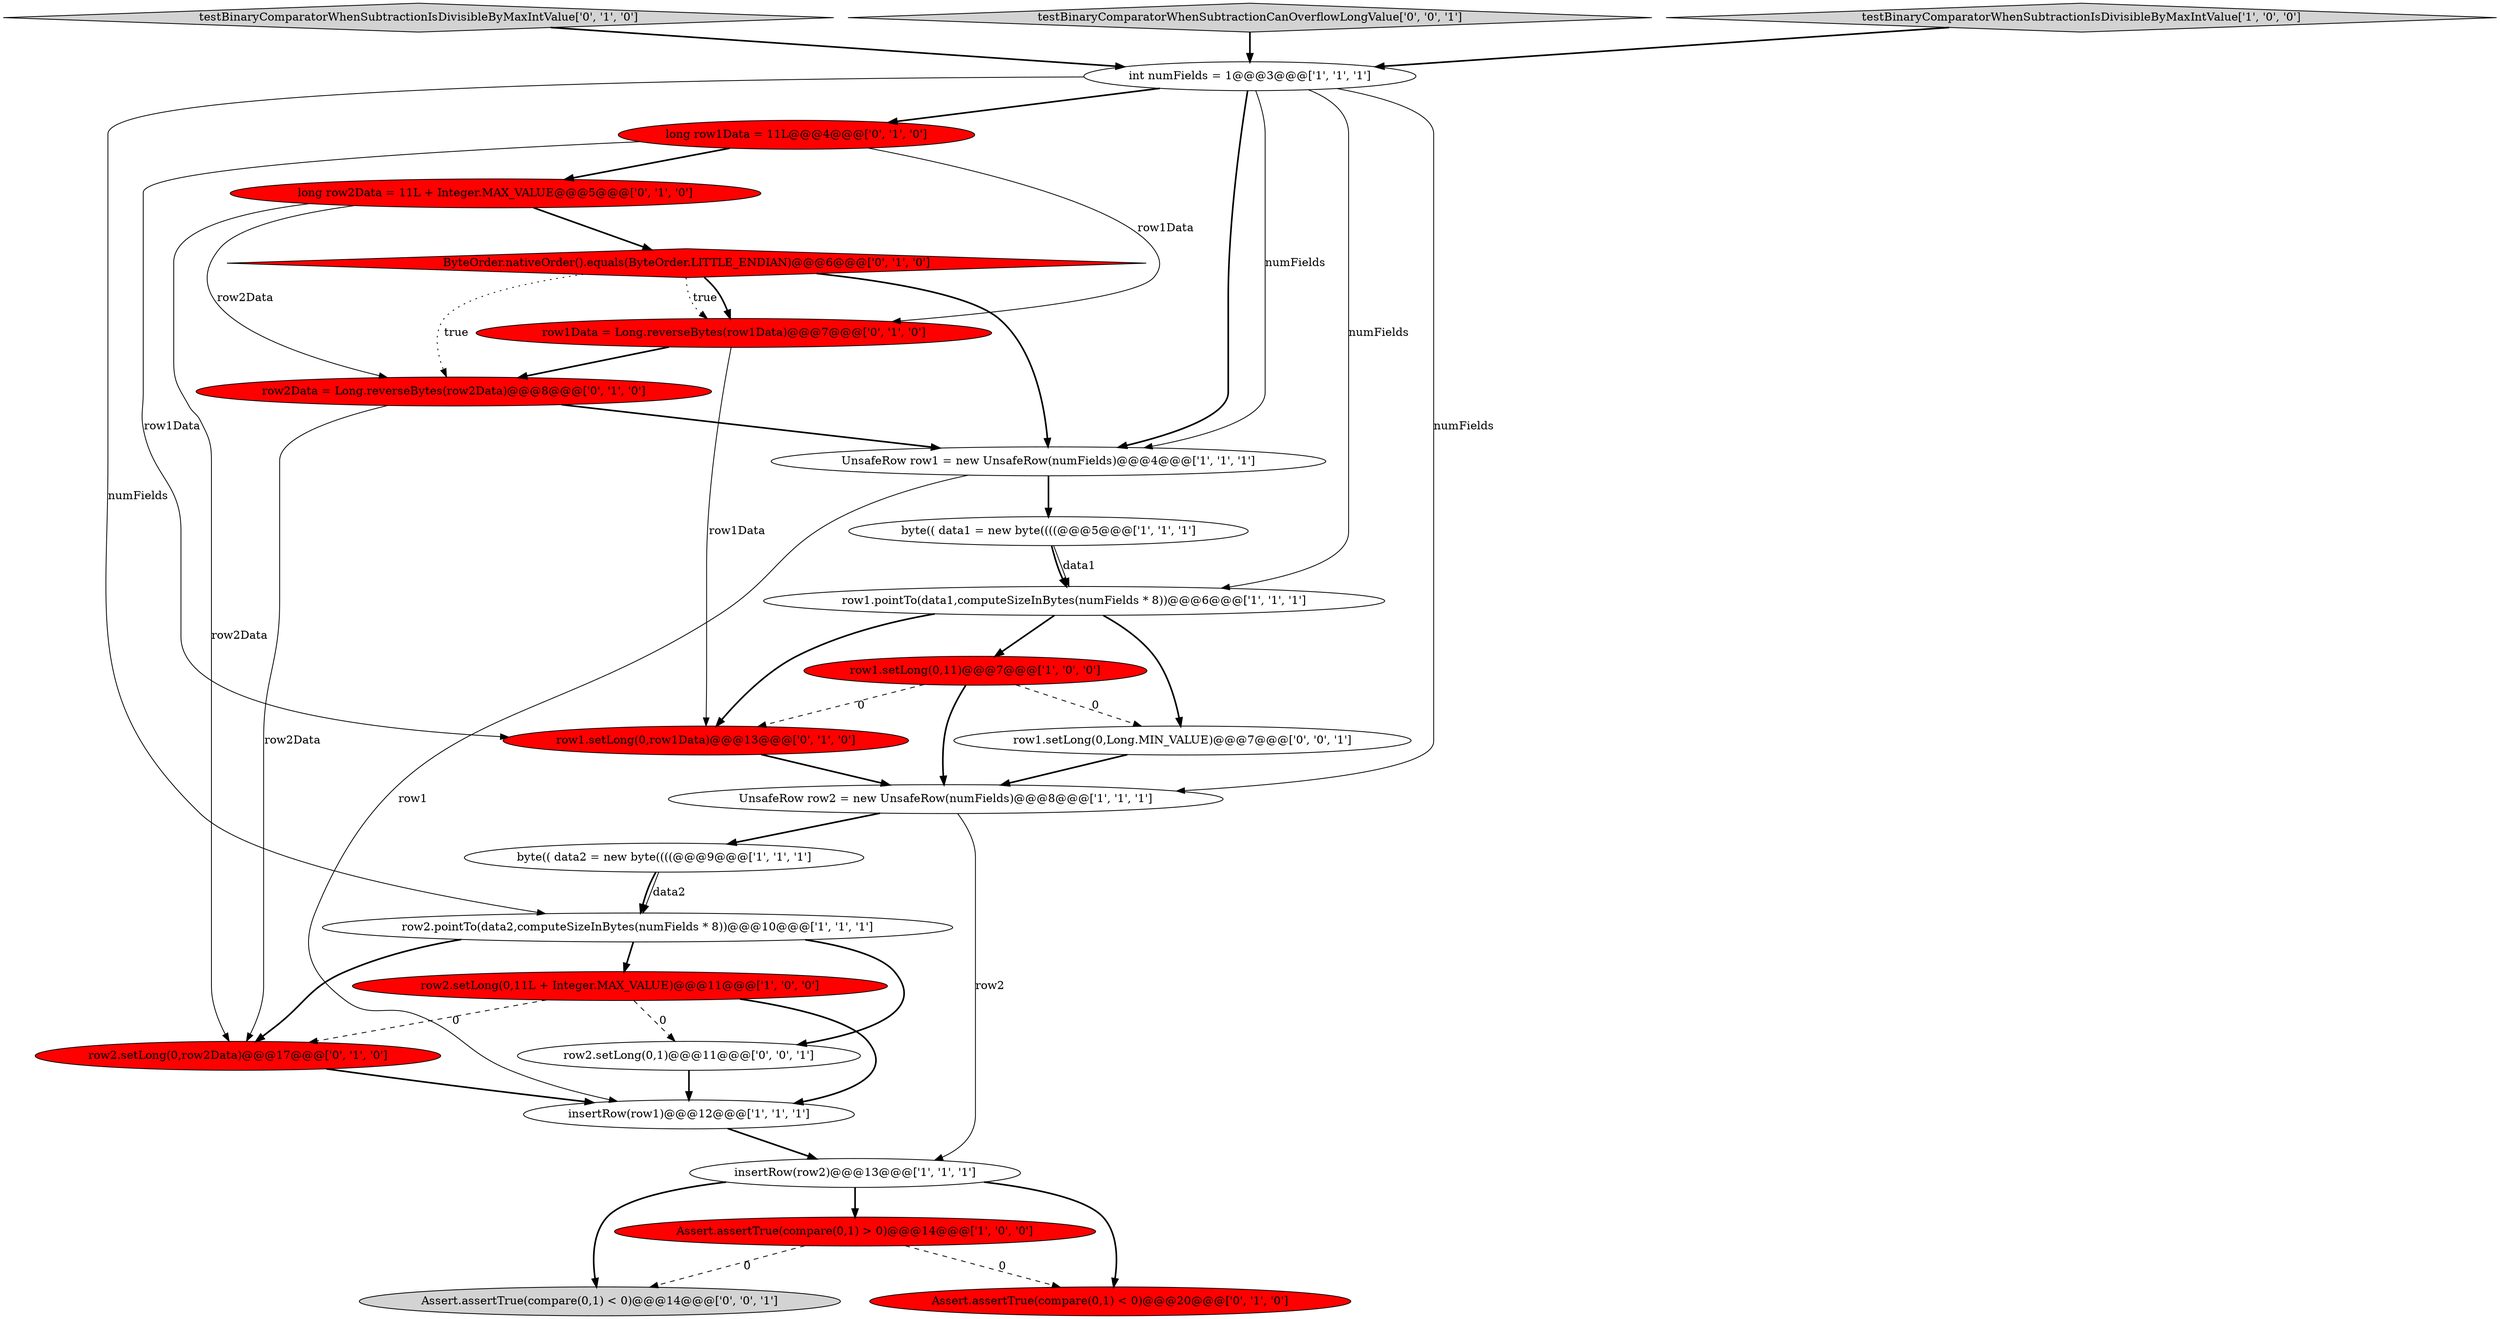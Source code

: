 digraph {
11 [style = filled, label = "UnsafeRow row2 = new UnsafeRow(numFields)@@@8@@@['1', '1', '1']", fillcolor = white, shape = ellipse image = "AAA0AAABBB1BBB"];
14 [style = filled, label = "row1.setLong(0,row1Data)@@@13@@@['0', '1', '0']", fillcolor = red, shape = ellipse image = "AAA1AAABBB2BBB"];
21 [style = filled, label = "row2Data = Long.reverseBytes(row2Data)@@@8@@@['0', '1', '0']", fillcolor = red, shape = ellipse image = "AAA1AAABBB2BBB"];
4 [style = filled, label = "insertRow(row1)@@@12@@@['1', '1', '1']", fillcolor = white, shape = ellipse image = "AAA0AAABBB1BBB"];
3 [style = filled, label = "int numFields = 1@@@3@@@['1', '1', '1']", fillcolor = white, shape = ellipse image = "AAA0AAABBB1BBB"];
0 [style = filled, label = "byte(( data1 = new byte((((@@@5@@@['1', '1', '1']", fillcolor = white, shape = ellipse image = "AAA0AAABBB1BBB"];
18 [style = filled, label = "ByteOrder.nativeOrder().equals(ByteOrder.LITTLE_ENDIAN)@@@6@@@['0', '1', '0']", fillcolor = red, shape = diamond image = "AAA1AAABBB2BBB"];
15 [style = filled, label = "row2.setLong(0,row2Data)@@@17@@@['0', '1', '0']", fillcolor = red, shape = ellipse image = "AAA1AAABBB2BBB"];
7 [style = filled, label = "row2.setLong(0,11L + Integer.MAX_VALUE)@@@11@@@['1', '0', '0']", fillcolor = red, shape = ellipse image = "AAA1AAABBB1BBB"];
24 [style = filled, label = "row2.setLong(0,1)@@@11@@@['0', '0', '1']", fillcolor = white, shape = ellipse image = "AAA0AAABBB3BBB"];
10 [style = filled, label = "Assert.assertTrue(compare(0,1) > 0)@@@14@@@['1', '0', '0']", fillcolor = red, shape = ellipse image = "AAA1AAABBB1BBB"];
2 [style = filled, label = "insertRow(row2)@@@13@@@['1', '1', '1']", fillcolor = white, shape = ellipse image = "AAA0AAABBB1BBB"];
16 [style = filled, label = "long row1Data = 11L@@@4@@@['0', '1', '0']", fillcolor = red, shape = ellipse image = "AAA1AAABBB2BBB"];
1 [style = filled, label = "row2.pointTo(data2,computeSizeInBytes(numFields * 8))@@@10@@@['1', '1', '1']", fillcolor = white, shape = ellipse image = "AAA0AAABBB1BBB"];
9 [style = filled, label = "byte(( data2 = new byte((((@@@9@@@['1', '1', '1']", fillcolor = white, shape = ellipse image = "AAA0AAABBB1BBB"];
6 [style = filled, label = "UnsafeRow row1 = new UnsafeRow(numFields)@@@4@@@['1', '1', '1']", fillcolor = white, shape = ellipse image = "AAA0AAABBB1BBB"];
20 [style = filled, label = "testBinaryComparatorWhenSubtractionIsDivisibleByMaxIntValue['0', '1', '0']", fillcolor = lightgray, shape = diamond image = "AAA0AAABBB2BBB"];
8 [style = filled, label = "row1.pointTo(data1,computeSizeInBytes(numFields * 8))@@@6@@@['1', '1', '1']", fillcolor = white, shape = ellipse image = "AAA0AAABBB1BBB"];
19 [style = filled, label = "row1Data = Long.reverseBytes(row1Data)@@@7@@@['0', '1', '0']", fillcolor = red, shape = ellipse image = "AAA1AAABBB2BBB"];
25 [style = filled, label = "row1.setLong(0,Long.MIN_VALUE)@@@7@@@['0', '0', '1']", fillcolor = white, shape = ellipse image = "AAA0AAABBB3BBB"];
12 [style = filled, label = "row1.setLong(0,11)@@@7@@@['1', '0', '0']", fillcolor = red, shape = ellipse image = "AAA1AAABBB1BBB"];
23 [style = filled, label = "testBinaryComparatorWhenSubtractionCanOverflowLongValue['0', '0', '1']", fillcolor = lightgray, shape = diamond image = "AAA0AAABBB3BBB"];
17 [style = filled, label = "long row2Data = 11L + Integer.MAX_VALUE@@@5@@@['0', '1', '0']", fillcolor = red, shape = ellipse image = "AAA1AAABBB2BBB"];
22 [style = filled, label = "Assert.assertTrue(compare(0,1) < 0)@@@14@@@['0', '0', '1']", fillcolor = lightgray, shape = ellipse image = "AAA0AAABBB3BBB"];
5 [style = filled, label = "testBinaryComparatorWhenSubtractionIsDivisibleByMaxIntValue['1', '0', '0']", fillcolor = lightgray, shape = diamond image = "AAA0AAABBB1BBB"];
13 [style = filled, label = "Assert.assertTrue(compare(0,1) < 0)@@@20@@@['0', '1', '0']", fillcolor = red, shape = ellipse image = "AAA1AAABBB2BBB"];
5->3 [style = bold, label=""];
17->21 [style = solid, label="row2Data"];
3->8 [style = solid, label="numFields"];
21->6 [style = bold, label=""];
1->15 [style = bold, label=""];
17->15 [style = solid, label="row2Data"];
12->11 [style = bold, label=""];
18->19 [style = dotted, label="true"];
9->1 [style = solid, label="data2"];
18->19 [style = bold, label=""];
16->19 [style = solid, label="row1Data"];
8->14 [style = bold, label=""];
3->11 [style = solid, label="numFields"];
3->6 [style = bold, label=""];
18->21 [style = dotted, label="true"];
23->3 [style = bold, label=""];
6->0 [style = bold, label=""];
20->3 [style = bold, label=""];
4->2 [style = bold, label=""];
7->4 [style = bold, label=""];
16->17 [style = bold, label=""];
3->16 [style = bold, label=""];
10->13 [style = dashed, label="0"];
10->22 [style = dashed, label="0"];
11->9 [style = bold, label=""];
2->10 [style = bold, label=""];
1->7 [style = bold, label=""];
11->2 [style = solid, label="row2"];
3->6 [style = solid, label="numFields"];
2->13 [style = bold, label=""];
19->14 [style = solid, label="row1Data"];
24->4 [style = bold, label=""];
12->25 [style = dashed, label="0"];
12->14 [style = dashed, label="0"];
6->4 [style = solid, label="row1"];
18->6 [style = bold, label=""];
7->24 [style = dashed, label="0"];
25->11 [style = bold, label=""];
1->24 [style = bold, label=""];
0->8 [style = bold, label=""];
15->4 [style = bold, label=""];
7->15 [style = dashed, label="0"];
16->14 [style = solid, label="row1Data"];
9->1 [style = bold, label=""];
3->1 [style = solid, label="numFields"];
21->15 [style = solid, label="row2Data"];
2->22 [style = bold, label=""];
14->11 [style = bold, label=""];
8->25 [style = bold, label=""];
8->12 [style = bold, label=""];
17->18 [style = bold, label=""];
0->8 [style = solid, label="data1"];
19->21 [style = bold, label=""];
}
